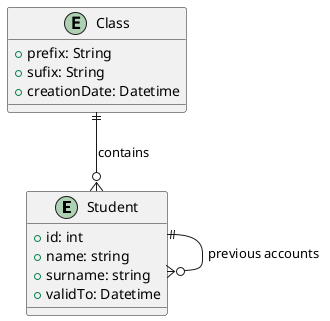 @startuml
entity "Student" as Student {
    +id: int
    +name: string
    +surname: string
    +validTo: Datetime
}

entity "Class" as Class {
    +prefix: String
    +sufix: String
    +creationDate: Datetime
}


Student ||--o{ Student : "previous accounts"

Class ||--o{ Student : "contains"

@enduml
